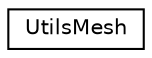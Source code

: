 digraph "Graphe hiérarchique des classes"
{
  edge [fontname="Helvetica",fontsize="10",labelfontname="Helvetica",labelfontsize="10"];
  node [fontname="Helvetica",fontsize="10",shape=record];
  rankdir="LR";
  Node0 [label="UtilsMesh",height=0.2,width=0.4,color="black", fillcolor="white", style="filled",URL="$classUtilsMesh.html"];
}
